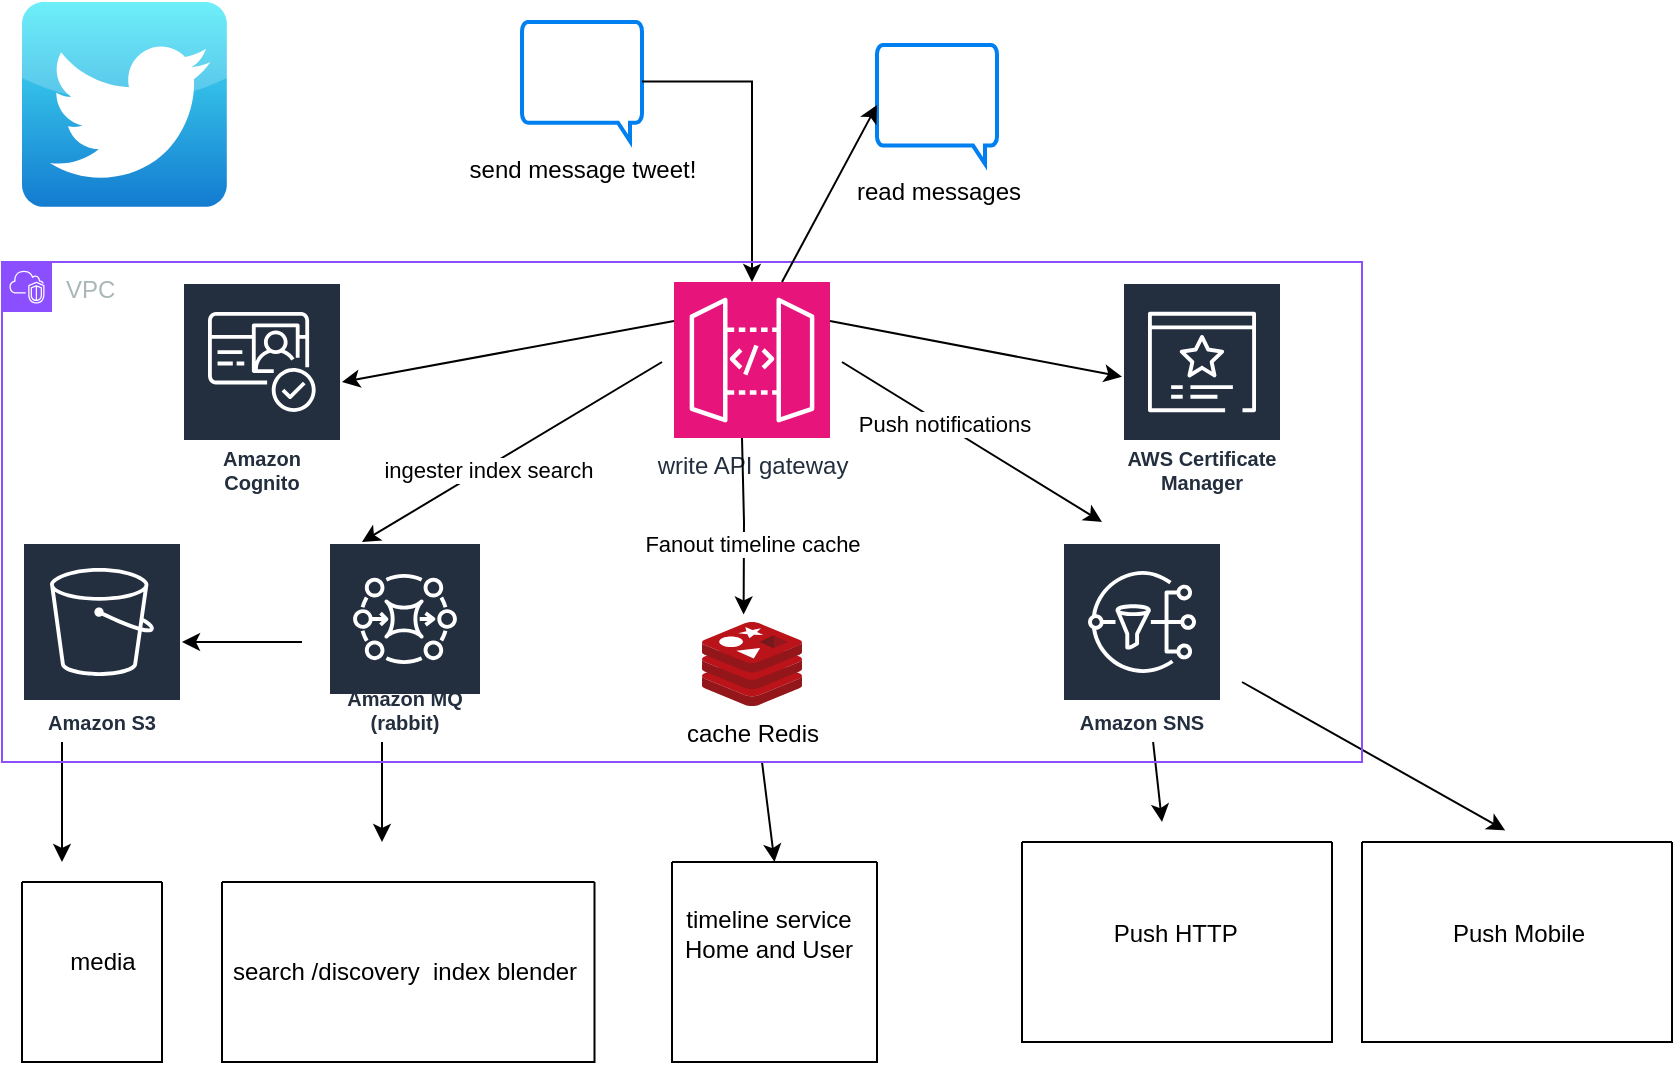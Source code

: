 <mxfile version="26.0.10" pages="2">
  <diagram name="Depricated_Service_breakdown" id="Kx_ZAv3h6-Mh3C6Pe846">
    <mxGraphModel dx="1276" dy="557" grid="1" gridSize="10" guides="1" tooltips="1" connect="1" arrows="1" fold="1" page="1" pageScale="1" pageWidth="850" pageHeight="1100" math="0" shadow="0">
      <root>
        <mxCell id="0" />
        <mxCell id="1" parent="0" />
        <mxCell id="dJiBCfVNSnD9k2AhSeLN-1" value="" style="dashed=0;outlineConnect=0;html=1;align=center;labelPosition=center;verticalLabelPosition=bottom;verticalAlign=top;shape=mxgraph.webicons.twitter;fillColor=#49EAF7;gradientColor=#137BD0" parent="1" vertex="1">
          <mxGeometry x="10" y="50" width="102.4" height="102.4" as="geometry" />
        </mxCell>
        <mxCell id="dJiBCfVNSnD9k2AhSeLN-2" value="send message tweet!" style="html=1;verticalLabelPosition=bottom;align=center;labelBackgroundColor=#ffffff;verticalAlign=top;strokeWidth=2;strokeColor=#0080F0;shadow=0;dashed=0;shape=mxgraph.ios7.icons.message;" parent="1" vertex="1">
          <mxGeometry x="260" y="60" width="60" height="59.5" as="geometry" />
        </mxCell>
        <mxCell id="dJiBCfVNSnD9k2AhSeLN-3" value="write API gateway" style="sketch=0;points=[[0,0,0],[0.25,0,0],[0.5,0,0],[0.75,0,0],[1,0,0],[0,1,0],[0.25,1,0],[0.5,1,0],[0.75,1,0],[1,1,0],[0,0.25,0],[0,0.5,0],[0,0.75,0],[1,0.25,0],[1,0.5,0],[1,0.75,0]];outlineConnect=0;fontColor=#232F3E;fillColor=#E7157B;strokeColor=#ffffff;dashed=0;verticalLabelPosition=bottom;verticalAlign=top;align=center;html=1;fontSize=12;fontStyle=0;aspect=fixed;shape=mxgraph.aws4.resourceIcon;resIcon=mxgraph.aws4.api_gateway;" parent="1" vertex="1">
          <mxGeometry x="336" y="190" width="78" height="78" as="geometry" />
        </mxCell>
        <mxCell id="dJiBCfVNSnD9k2AhSeLN-4" value="cache Redis" style="image;sketch=0;aspect=fixed;html=1;points=[];align=center;fontSize=12;image=img/lib/mscae/Cache_Redis_Product.svg;" parent="1" vertex="1">
          <mxGeometry x="350" y="360" width="50" height="42" as="geometry" />
        </mxCell>
        <mxCell id="dJiBCfVNSnD9k2AhSeLN-7" value="Amazon SNS" style="sketch=0;outlineConnect=0;fontColor=#232F3E;gradientColor=none;strokeColor=#ffffff;fillColor=#232F3E;dashed=0;verticalLabelPosition=middle;verticalAlign=bottom;align=center;html=1;whiteSpace=wrap;fontSize=10;fontStyle=1;spacing=3;shape=mxgraph.aws4.productIcon;prIcon=mxgraph.aws4.sns;" parent="1" vertex="1">
          <mxGeometry x="530" y="320" width="80" height="100" as="geometry" />
        </mxCell>
        <mxCell id="dJiBCfVNSnD9k2AhSeLN-9" value="" style="endArrow=classic;html=1;rounded=0;" parent="1" edge="1">
          <mxGeometry width="50" height="50" relative="1" as="geometry">
            <mxPoint x="420" y="230" as="sourcePoint" />
            <mxPoint x="550" y="310" as="targetPoint" />
          </mxGeometry>
        </mxCell>
        <mxCell id="dJiBCfVNSnD9k2AhSeLN-10" value="Push notifications" style="edgeLabel;html=1;align=center;verticalAlign=middle;resizable=0;points=[];" parent="dJiBCfVNSnD9k2AhSeLN-9" vertex="1" connectable="0">
          <mxGeometry x="-0.22" relative="1" as="geometry">
            <mxPoint as="offset" />
          </mxGeometry>
        </mxCell>
        <mxCell id="dJiBCfVNSnD9k2AhSeLN-11" value="" style="endArrow=classic;html=1;rounded=0;entryX=0.416;entryY=-0.09;entryDx=0;entryDy=0;entryPerimeter=0;" parent="1" target="dJiBCfVNSnD9k2AhSeLN-4" edge="1">
          <mxGeometry width="50" height="50" relative="1" as="geometry">
            <mxPoint x="370" y="268" as="sourcePoint" />
            <mxPoint x="500" y="348" as="targetPoint" />
            <Array as="points">
              <mxPoint x="371" y="310" />
            </Array>
          </mxGeometry>
        </mxCell>
        <mxCell id="dJiBCfVNSnD9k2AhSeLN-12" value="Fanout timeline cache" style="edgeLabel;html=1;align=center;verticalAlign=middle;resizable=0;points=[];" parent="dJiBCfVNSnD9k2AhSeLN-11" vertex="1" connectable="0">
          <mxGeometry x="-0.22" relative="1" as="geometry">
            <mxPoint x="4" y="18" as="offset" />
          </mxGeometry>
        </mxCell>
        <mxCell id="dJiBCfVNSnD9k2AhSeLN-13" value="" style="endArrow=classic;html=1;rounded=0;" parent="1" edge="1">
          <mxGeometry width="50" height="50" relative="1" as="geometry">
            <mxPoint x="330" y="230" as="sourcePoint" />
            <mxPoint x="180" y="320" as="targetPoint" />
          </mxGeometry>
        </mxCell>
        <mxCell id="dJiBCfVNSnD9k2AhSeLN-14" value="ingester index search" style="edgeLabel;html=1;align=center;verticalAlign=middle;resizable=0;points=[];" parent="dJiBCfVNSnD9k2AhSeLN-13" vertex="1" connectable="0">
          <mxGeometry x="0.169" relative="1" as="geometry">
            <mxPoint y="1" as="offset" />
          </mxGeometry>
        </mxCell>
        <mxCell id="dJiBCfVNSnD9k2AhSeLN-15" value="Amazon S3" style="sketch=0;outlineConnect=0;fontColor=#232F3E;gradientColor=none;strokeColor=#ffffff;fillColor=#232F3E;dashed=0;verticalLabelPosition=middle;verticalAlign=bottom;align=center;html=1;whiteSpace=wrap;fontSize=10;fontStyle=1;spacing=3;shape=mxgraph.aws4.productIcon;prIcon=mxgraph.aws4.s3;" parent="1" vertex="1">
          <mxGeometry x="10" y="320" width="80" height="100" as="geometry" />
        </mxCell>
        <mxCell id="dJiBCfVNSnD9k2AhSeLN-16" value="" style="endArrow=classic;html=1;rounded=0;" parent="1" target="dJiBCfVNSnD9k2AhSeLN-15" edge="1">
          <mxGeometry width="50" height="50" relative="1" as="geometry">
            <mxPoint x="150" y="370" as="sourcePoint" />
            <mxPoint x="60" y="330" as="targetPoint" />
          </mxGeometry>
        </mxCell>
        <mxCell id="dJiBCfVNSnD9k2AhSeLN-17" value="" style="swimlane;startSize=0;" parent="1" vertex="1">
          <mxGeometry x="335" y="480" width="102.5" height="100" as="geometry">
            <mxRectangle x="335" y="480" width="50" height="40" as="alternateBounds" />
          </mxGeometry>
        </mxCell>
        <mxCell id="dJiBCfVNSnD9k2AhSeLN-18" value="timeline service&lt;br&gt;Home and User" style="text;html=1;align=center;verticalAlign=middle;resizable=0;points=[];autosize=1;strokeColor=none;fillColor=none;" parent="dJiBCfVNSnD9k2AhSeLN-17" vertex="1">
          <mxGeometry x="-7.5" y="16" width="110" height="40" as="geometry" />
        </mxCell>
        <mxCell id="dJiBCfVNSnD9k2AhSeLN-19" value="" style="swimlane;startSize=0;" parent="1" vertex="1">
          <mxGeometry x="110" y="490" width="186.25" height="90" as="geometry">
            <mxRectangle x="335" y="480" width="50" height="40" as="alternateBounds" />
          </mxGeometry>
        </mxCell>
        <mxCell id="dJiBCfVNSnD9k2AhSeLN-20" value="search /discovery&amp;nbsp; index blender" style="text;html=1;align=center;verticalAlign=middle;resizable=0;points=[];autosize=1;strokeColor=none;fillColor=none;" parent="dJiBCfVNSnD9k2AhSeLN-19" vertex="1">
          <mxGeometry x="-9" y="30" width="200" height="30" as="geometry" />
        </mxCell>
        <mxCell id="dJiBCfVNSnD9k2AhSeLN-21" value="" style="endArrow=classic;html=1;rounded=0;" parent="1" edge="1">
          <mxGeometry width="50" height="50" relative="1" as="geometry">
            <mxPoint x="190" y="420" as="sourcePoint" />
            <mxPoint x="190" y="470" as="targetPoint" />
          </mxGeometry>
        </mxCell>
        <mxCell id="dJiBCfVNSnD9k2AhSeLN-22" value="" style="endArrow=classic;html=1;rounded=0;" parent="1" edge="1">
          <mxGeometry width="50" height="50" relative="1" as="geometry">
            <mxPoint x="30" y="420" as="sourcePoint" />
            <mxPoint x="30" y="480" as="targetPoint" />
          </mxGeometry>
        </mxCell>
        <mxCell id="dJiBCfVNSnD9k2AhSeLN-23" value="" style="endArrow=classic;html=1;rounded=0;entryX=0.5;entryY=0;entryDx=0;entryDy=0;" parent="1" target="dJiBCfVNSnD9k2AhSeLN-17" edge="1">
          <mxGeometry width="50" height="50" relative="1" as="geometry">
            <mxPoint x="380" y="430" as="sourcePoint" />
            <mxPoint x="410" y="480" as="targetPoint" />
          </mxGeometry>
        </mxCell>
        <mxCell id="dJiBCfVNSnD9k2AhSeLN-24" value="" style="swimlane;startSize=0;" parent="1" vertex="1">
          <mxGeometry x="510" y="470" width="155" height="100" as="geometry">
            <mxRectangle x="335" y="480" width="50" height="40" as="alternateBounds" />
          </mxGeometry>
        </mxCell>
        <mxCell id="dJiBCfVNSnD9k2AhSeLN-25" value="Push HTTP&amp;nbsp;" style="text;html=1;align=center;verticalAlign=middle;resizable=0;points=[];autosize=1;strokeColor=none;fillColor=none;" parent="dJiBCfVNSnD9k2AhSeLN-24" vertex="1">
          <mxGeometry x="32.5" y="31" width="90" height="30" as="geometry" />
        </mxCell>
        <mxCell id="dJiBCfVNSnD9k2AhSeLN-26" value="" style="endArrow=classic;html=1;rounded=0;" parent="1" source="dJiBCfVNSnD9k2AhSeLN-7" edge="1">
          <mxGeometry width="50" height="50" relative="1" as="geometry">
            <mxPoint x="550" y="420" as="sourcePoint" />
            <mxPoint x="580" y="460" as="targetPoint" />
          </mxGeometry>
        </mxCell>
        <mxCell id="dJiBCfVNSnD9k2AhSeLN-27" value="" style="swimlane;startSize=0;" parent="1" vertex="1">
          <mxGeometry x="680" y="470" width="155" height="100" as="geometry">
            <mxRectangle x="335" y="480" width="50" height="40" as="alternateBounds" />
          </mxGeometry>
        </mxCell>
        <mxCell id="dJiBCfVNSnD9k2AhSeLN-28" value="Push Mobile" style="text;html=1;align=center;verticalAlign=middle;resizable=0;points=[];autosize=1;strokeColor=none;fillColor=none;" parent="dJiBCfVNSnD9k2AhSeLN-27" vertex="1">
          <mxGeometry x="32.5" y="31" width="90" height="30" as="geometry" />
        </mxCell>
        <mxCell id="dJiBCfVNSnD9k2AhSeLN-29" value="" style="endArrow=classic;html=1;rounded=0;entryX=0.462;entryY=-0.058;entryDx=0;entryDy=0;entryPerimeter=0;" parent="1" target="dJiBCfVNSnD9k2AhSeLN-27" edge="1">
          <mxGeometry width="50" height="50" relative="1" as="geometry">
            <mxPoint x="620" y="390" as="sourcePoint" />
            <mxPoint x="590" y="470" as="targetPoint" />
          </mxGeometry>
        </mxCell>
        <mxCell id="dJiBCfVNSnD9k2AhSeLN-32" style="edgeStyle=orthogonalEdgeStyle;rounded=0;orthogonalLoop=1;jettySize=auto;html=1;entryX=0.5;entryY=0;entryDx=0;entryDy=0;entryPerimeter=0;" parent="1" source="dJiBCfVNSnD9k2AhSeLN-2" target="dJiBCfVNSnD9k2AhSeLN-3" edge="1">
          <mxGeometry relative="1" as="geometry" />
        </mxCell>
        <mxCell id="YD4YWGnvQxDmVvR3p-3y-1" value="VPC" style="points=[[0,0],[0.25,0],[0.5,0],[0.75,0],[1,0],[1,0.25],[1,0.5],[1,0.75],[1,1],[0.75,1],[0.5,1],[0.25,1],[0,1],[0,0.75],[0,0.5],[0,0.25]];outlineConnect=0;gradientColor=none;html=1;whiteSpace=wrap;fontSize=12;fontStyle=0;container=1;pointerEvents=0;collapsible=0;recursiveResize=0;shape=mxgraph.aws4.group;grIcon=mxgraph.aws4.group_vpc2;strokeColor=#8C4FFF;fillColor=none;verticalAlign=top;align=left;spacingLeft=30;fontColor=#AAB7B8;dashed=0;" parent="1" vertex="1">
          <mxGeometry y="180" width="680" height="250" as="geometry" />
        </mxCell>
        <mxCell id="YD4YWGnvQxDmVvR3p-3y-2" value="Amazon Cognito" style="sketch=0;outlineConnect=0;fontColor=#232F3E;gradientColor=none;strokeColor=#ffffff;fillColor=#232F3E;dashed=0;verticalLabelPosition=middle;verticalAlign=bottom;align=center;html=1;whiteSpace=wrap;fontSize=10;fontStyle=1;spacing=3;shape=mxgraph.aws4.productIcon;prIcon=mxgraph.aws4.cognito;" parent="YD4YWGnvQxDmVvR3p-3y-1" vertex="1">
          <mxGeometry x="90" y="10" width="80" height="110" as="geometry" />
        </mxCell>
        <mxCell id="YD4YWGnvQxDmVvR3p-3y-3" value="" style="endArrow=classic;html=1;rounded=0;exitX=0;exitY=0.25;exitDx=0;exitDy=0;exitPerimeter=0;" parent="YD4YWGnvQxDmVvR3p-3y-1" source="dJiBCfVNSnD9k2AhSeLN-3" edge="1">
          <mxGeometry width="50" height="50" relative="1" as="geometry">
            <mxPoint x="120" y="110" as="sourcePoint" />
            <mxPoint x="170" y="60" as="targetPoint" />
          </mxGeometry>
        </mxCell>
        <mxCell id="YD4YWGnvQxDmVvR3p-3y-4" value="AWS Certificate Manager" style="sketch=0;outlineConnect=0;fontColor=#232F3E;gradientColor=none;strokeColor=#ffffff;fillColor=#232F3E;dashed=0;verticalLabelPosition=middle;verticalAlign=bottom;align=center;html=1;whiteSpace=wrap;fontSize=10;fontStyle=1;spacing=3;shape=mxgraph.aws4.productIcon;prIcon=mxgraph.aws4.certificate_manager_3;" parent="YD4YWGnvQxDmVvR3p-3y-1" vertex="1">
          <mxGeometry x="560" y="10" width="80" height="110" as="geometry" />
        </mxCell>
        <mxCell id="54FVr-GQudcaPloSZVGX-1" value="Amazon MQ (rabbit)" style="sketch=0;outlineConnect=0;fontColor=#232F3E;gradientColor=none;strokeColor=#ffffff;fillColor=#232F3E;dashed=0;verticalLabelPosition=middle;verticalAlign=bottom;align=center;html=1;whiteSpace=wrap;fontSize=10;fontStyle=1;spacing=3;shape=mxgraph.aws4.productIcon;prIcon=mxgraph.aws4.mq;" parent="YD4YWGnvQxDmVvR3p-3y-1" vertex="1">
          <mxGeometry x="163" y="140" width="77" height="100" as="geometry" />
        </mxCell>
        <mxCell id="YD4YWGnvQxDmVvR3p-3y-5" value="" style="endArrow=classic;html=1;rounded=0;exitX=1;exitY=0.25;exitDx=0;exitDy=0;exitPerimeter=0;" parent="1" source="dJiBCfVNSnD9k2AhSeLN-3" target="YD4YWGnvQxDmVvR3p-3y-4" edge="1">
          <mxGeometry width="50" height="50" relative="1" as="geometry">
            <mxPoint x="346" y="220" as="sourcePoint" />
            <mxPoint x="180" y="250" as="targetPoint" />
          </mxGeometry>
        </mxCell>
        <mxCell id="YD4YWGnvQxDmVvR3p-3y-6" value="" style="swimlane;startSize=0;" parent="1" vertex="1">
          <mxGeometry x="10" y="490" width="70" height="90" as="geometry">
            <mxRectangle x="335" y="480" width="50" height="40" as="alternateBounds" />
          </mxGeometry>
        </mxCell>
        <mxCell id="YD4YWGnvQxDmVvR3p-3y-7" value="media" style="text;html=1;align=center;verticalAlign=middle;resizable=0;points=[];autosize=1;strokeColor=none;fillColor=none;" parent="YD4YWGnvQxDmVvR3p-3y-6" vertex="1">
          <mxGeometry x="10" y="25" width="60" height="30" as="geometry" />
        </mxCell>
        <mxCell id="YD4YWGnvQxDmVvR3p-3y-9" value="read messages" style="html=1;verticalLabelPosition=bottom;align=center;labelBackgroundColor=#ffffff;verticalAlign=top;strokeWidth=2;strokeColor=#0080F0;shadow=0;dashed=0;shape=mxgraph.ios7.icons.message;" parent="1" vertex="1">
          <mxGeometry x="437.5" y="71.45" width="60" height="59.5" as="geometry" />
        </mxCell>
        <mxCell id="YD4YWGnvQxDmVvR3p-3y-11" value="" style="endArrow=classic;html=1;rounded=0;entryX=0;entryY=0.504;entryDx=0;entryDy=0;entryPerimeter=0;" parent="1" target="YD4YWGnvQxDmVvR3p-3y-9" edge="1">
          <mxGeometry width="50" height="50" relative="1" as="geometry">
            <mxPoint x="390" y="190" as="sourcePoint" />
            <mxPoint x="430" y="140" as="targetPoint" />
          </mxGeometry>
        </mxCell>
      </root>
    </mxGraphModel>
  </diagram>
  <diagram id="CSNnqZ7efJA5Vow9DsNK" name="Best approach">
    <mxGraphModel dx="1290" dy="565" grid="1" gridSize="10" guides="1" tooltips="1" connect="1" arrows="1" fold="1" page="1" pageScale="1" pageWidth="850" pageHeight="1100" math="0" shadow="0">
      <root>
        <mxCell id="0" />
        <mxCell id="1" parent="0" />
        <mxCell id="c2EhBTdRbMbfveJLfsOm-1" value="VPC_Notification_Service" style="points=[[0,0],[0.25,0],[0.5,0],[0.75,0],[1,0],[1,0.25],[1,0.5],[1,0.75],[1,1],[0.75,1],[0.5,1],[0.25,1],[0,1],[0,0.75],[0,0.5],[0,0.25]];outlineConnect=0;gradientColor=none;html=1;whiteSpace=wrap;fontSize=12;fontStyle=0;container=1;pointerEvents=0;collapsible=0;recursiveResize=0;shape=mxgraph.aws4.group;grIcon=mxgraph.aws4.group_vpc2;strokeColor=#8C4FFF;fillColor=none;verticalAlign=top;align=left;spacingLeft=30;fontColor=#AAB7B8;dashed=0;" parent="1" vertex="1">
          <mxGeometry x="90" y="180" width="210" height="200" as="geometry" />
        </mxCell>
        <mxCell id="c2EhBTdRbMbfveJLfsOm-3" value="VPC_Imput_Service" style="points=[[0,0],[0.25,0],[0.5,0],[0.75,0],[1,0],[1,0.25],[1,0.5],[1,0.75],[1,1],[0.75,1],[0.5,1],[0.25,1],[0,1],[0,0.75],[0,0.5],[0,0.25]];outlineConnect=0;gradientColor=none;html=1;whiteSpace=wrap;fontSize=12;fontStyle=0;container=1;pointerEvents=0;collapsible=0;recursiveResize=0;shape=mxgraph.aws4.group;grIcon=mxgraph.aws4.group_vpc2;strokeColor=#8C4FFF;fillColor=none;verticalAlign=top;align=left;spacingLeft=30;fontColor=#AAB7B8;dashed=0;" parent="1" vertex="1">
          <mxGeometry x="90" y="430" width="210" height="330" as="geometry" />
        </mxCell>
        <mxCell id="c2EhBTdRbMbfveJLfsOm-5" value="Region" style="points=[[0,0],[0.25,0],[0.5,0],[0.75,0],[1,0],[1,0.25],[1,0.5],[1,0.75],[1,1],[0.75,1],[0.5,1],[0.25,1],[0,1],[0,0.75],[0,0.5],[0,0.25]];outlineConnect=0;gradientColor=none;html=1;whiteSpace=wrap;fontSize=12;fontStyle=0;container=1;pointerEvents=0;collapsible=0;recursiveResize=0;shape=mxgraph.aws4.group;grIcon=mxgraph.aws4.group_region;strokeColor=#00A4A6;fillColor=none;verticalAlign=top;align=left;spacingLeft=30;fontColor=#147EBA;dashed=1;" parent="1" vertex="1">
          <mxGeometry x="15" y="170" width="820" height="650" as="geometry" />
        </mxCell>
        <mxCell id="c2EhBTdRbMbfveJLfsOm-4" value="Transit GW" style="sketch=0;points=[[0,0,0],[0.25,0,0],[0.5,0,0],[0.75,0,0],[1,0,0],[0,1,0],[0.25,1,0],[0.5,1,0],[0.75,1,0],[1,1,0],[0,0.25,0],[0,0.5,0],[0,0.75,0],[1,0.25,0],[1,0.5,0],[1,0.75,0]];outlineConnect=0;fontColor=#232F3E;fillColor=#8C4FFF;strokeColor=#ffffff;dashed=0;verticalLabelPosition=bottom;verticalAlign=top;align=center;html=1;fontSize=12;fontStyle=0;aspect=fixed;shape=mxgraph.aws4.resourceIcon;resIcon=mxgraph.aws4.transit_gateway;" parent="c2EhBTdRbMbfveJLfsOm-5" vertex="1">
          <mxGeometry x="371" y="266" width="78" height="78" as="geometry" />
        </mxCell>
        <mxCell id="c2EhBTdRbMbfveJLfsOm-6" value="VPC_Search_Service" style="points=[[0,0],[0.25,0],[0.5,0],[0.75,0],[1,0],[1,0.25],[1,0.5],[1,0.75],[1,1],[0.75,1],[0.5,1],[0.25,1],[0,1],[0,0.75],[0,0.5],[0,0.25]];outlineConnect=0;gradientColor=none;html=1;whiteSpace=wrap;fontSize=12;fontStyle=0;container=1;pointerEvents=0;collapsible=0;recursiveResize=0;shape=mxgraph.aws4.group;grIcon=mxgraph.aws4.group_vpc2;strokeColor=#8C4FFF;fillColor=none;verticalAlign=top;align=left;spacingLeft=30;fontColor=#AAB7B8;dashed=0;" parent="c2EhBTdRbMbfveJLfsOm-5" vertex="1">
          <mxGeometry x="555" y="10" width="210" height="210" as="geometry" />
        </mxCell>
        <mxCell id="KqHpdlCwJEEU22hbGoVj-9" value="Amazon Kinesis Data Firehose" style="sketch=0;outlineConnect=0;fontColor=#232F3E;gradientColor=none;strokeColor=#ffffff;fillColor=#232F3E;dashed=0;verticalLabelPosition=middle;verticalAlign=bottom;align=center;html=1;whiteSpace=wrap;fontSize=10;fontStyle=1;spacing=3;shape=mxgraph.aws4.productIcon;prIcon=mxgraph.aws4.kinesis_data_firehose;" parent="c2EhBTdRbMbfveJLfsOm-6" vertex="1">
          <mxGeometry x="20" y="100" width="70" height="110" as="geometry" />
        </mxCell>
        <mxCell id="KqHpdlCwJEEU22hbGoVj-10" value="opensearch" style="sketch=0;outlineConnect=0;fontColor=#232F3E;gradientColor=none;fillColor=#8C4FFF;strokeColor=none;dashed=0;verticalLabelPosition=bottom;verticalAlign=top;align=center;html=1;fontSize=12;fontStyle=0;aspect=fixed;pointerEvents=1;shape=mxgraph.aws4.opensearch_service_data_node;" parent="c2EhBTdRbMbfveJLfsOm-6" vertex="1">
          <mxGeometry x="110" y="30" width="50" height="50" as="geometry" />
        </mxCell>
        <mxCell id="KqHpdlCwJEEU22hbGoVj-12" value="" style="endArrow=classic;html=1;rounded=0;" parent="c2EhBTdRbMbfveJLfsOm-6" source="KqHpdlCwJEEU22hbGoVj-9" edge="1">
          <mxGeometry width="50" height="50" relative="1" as="geometry">
            <mxPoint x="130" y="170" as="sourcePoint" />
            <mxPoint x="133" y="80" as="targetPoint" />
            <Array as="points">
              <mxPoint x="130" y="130" />
            </Array>
          </mxGeometry>
        </mxCell>
        <mxCell id="c2EhBTdRbMbfveJLfsOm-8" value="VPC_Timeline_Service" style="points=[[0,0],[0.25,0],[0.5,0],[0.75,0],[1,0],[1,0.25],[1,0.5],[1,0.75],[1,1],[0.75,1],[0.5,1],[0.25,1],[0,1],[0,0.75],[0,0.5],[0,0.25]];outlineConnect=0;gradientColor=none;html=1;whiteSpace=wrap;fontSize=12;fontStyle=0;container=1;pointerEvents=0;collapsible=0;recursiveResize=0;shape=mxgraph.aws4.group;grIcon=mxgraph.aws4.group_vpc2;strokeColor=#8C4FFF;fillColor=none;verticalAlign=top;align=left;spacingLeft=30;fontColor=#AAB7B8;dashed=0;" parent="c2EhBTdRbMbfveJLfsOm-5" vertex="1">
          <mxGeometry x="485" y="250" width="305" height="390" as="geometry" />
        </mxCell>
        <mxCell id="KqHpdlCwJEEU22hbGoVj-4" value="Amazon Kinesis Data Streams" style="sketch=0;outlineConnect=0;fontColor=#232F3E;gradientColor=none;strokeColor=#ffffff;fillColor=#232F3E;dashed=0;verticalLabelPosition=middle;verticalAlign=bottom;align=center;html=1;whiteSpace=wrap;fontSize=10;fontStyle=1;spacing=3;shape=mxgraph.aws4.productIcon;prIcon=mxgraph.aws4.kinesis_data_streams;" parent="c2EhBTdRbMbfveJLfsOm-8" vertex="1">
          <mxGeometry x="10" y="50" width="80" height="120" as="geometry" />
        </mxCell>
        <mxCell id="KqHpdlCwJEEU22hbGoVj-7" value="Amazon Kinesis Data analytics" style="sketch=0;outlineConnect=0;fontColor=#232F3E;gradientColor=none;strokeColor=#ffffff;fillColor=#232F3E;dashed=0;verticalLabelPosition=middle;verticalAlign=bottom;align=center;html=1;whiteSpace=wrap;fontSize=10;fontStyle=1;spacing=3;shape=mxgraph.aws4.productIcon;prIcon=mxgraph.aws4.kinesis_data_streams;" parent="c2EhBTdRbMbfveJLfsOm-8" vertex="1">
          <mxGeometry x="220" y="50" width="60" height="100" as="geometry" />
        </mxCell>
        <mxCell id="KqHpdlCwJEEU22hbGoVj-11" value="" style="endArrow=classic;html=1;rounded=0;exitX=0;exitY=0.5;exitDx=0;exitDy=0;exitPerimeter=0;" parent="c2EhBTdRbMbfveJLfsOm-8" target="KqHpdlCwJEEU22hbGoVj-9" edge="1">
          <mxGeometry width="50" height="50" relative="1" as="geometry">
            <mxPoint x="50" y="46" as="sourcePoint" />
            <mxPoint x="50" y="194" as="targetPoint" />
          </mxGeometry>
        </mxCell>
        <mxCell id="KqHpdlCwJEEU22hbGoVj-14" value="compute Lambda" style="sketch=0;outlineConnect=0;fontColor=#232F3E;gradientColor=none;strokeColor=#ffffff;fillColor=#232F3E;dashed=0;verticalLabelPosition=middle;verticalAlign=bottom;align=center;html=1;whiteSpace=wrap;fontSize=10;fontStyle=1;spacing=3;shape=mxgraph.aws4.productIcon;prIcon=mxgraph.aws4.lambda;" parent="c2EhBTdRbMbfveJLfsOm-8" vertex="1">
          <mxGeometry x="20" y="170" width="35" height="70" as="geometry" />
        </mxCell>
        <mxCell id="KqHpdlCwJEEU22hbGoVj-15" value="Amazon S3" style="sketch=0;outlineConnect=0;fontColor=#232F3E;gradientColor=none;strokeColor=#ffffff;fillColor=#232F3E;dashed=0;verticalLabelPosition=middle;verticalAlign=bottom;align=center;html=1;whiteSpace=wrap;fontSize=10;fontStyle=1;spacing=3;shape=mxgraph.aws4.productIcon;prIcon=mxgraph.aws4.s3;" parent="c2EhBTdRbMbfveJLfsOm-8" vertex="1">
          <mxGeometry x="200" y="180" width="40" height="70" as="geometry" />
        </mxCell>
        <mxCell id="KqHpdlCwJEEU22hbGoVj-16" value="Amazon Athena" style="sketch=0;outlineConnect=0;fontColor=#232F3E;gradientColor=none;strokeColor=#ffffff;fillColor=#232F3E;dashed=0;verticalLabelPosition=middle;verticalAlign=bottom;align=center;html=1;whiteSpace=wrap;fontSize=10;fontStyle=1;spacing=3;shape=mxgraph.aws4.productIcon;prIcon=mxgraph.aws4.athena;" parent="c2EhBTdRbMbfveJLfsOm-8" vertex="1">
          <mxGeometry x="122.5" y="250" width="57.5" height="90" as="geometry" />
        </mxCell>
        <mxCell id="KqHpdlCwJEEU22hbGoVj-17" value="Amazon QuickSight" style="sketch=0;outlineConnect=0;fontColor=#232F3E;gradientColor=none;strokeColor=#ffffff;fillColor=#232F3E;dashed=0;verticalLabelPosition=middle;verticalAlign=bottom;align=center;html=1;whiteSpace=wrap;fontSize=10;fontStyle=1;spacing=3;shape=mxgraph.aws4.productIcon;prIcon=mxgraph.aws4.quicksight;" parent="c2EhBTdRbMbfveJLfsOm-8" vertex="1">
          <mxGeometry x="227.5" y="260" width="65" height="100" as="geometry" />
        </mxCell>
        <mxCell id="KqHpdlCwJEEU22hbGoVj-18" value="Amazon ElastiCache for Redis" style="sketch=0;outlineConnect=0;fontColor=#232F3E;gradientColor=none;strokeColor=#ffffff;fillColor=#232F3E;dashed=0;verticalLabelPosition=middle;verticalAlign=bottom;align=center;html=1;whiteSpace=wrap;fontSize=10;fontStyle=1;spacing=3;shape=mxgraph.aws4.productIcon;prIcon=mxgraph.aws4.elasticache_for_redis;" parent="c2EhBTdRbMbfveJLfsOm-8" vertex="1">
          <mxGeometry x="10" y="260" width="80" height="120" as="geometry" />
        </mxCell>
        <mxCell id="KqHpdlCwJEEU22hbGoVj-21" value="" style="endArrow=classic;html=1;rounded=0;" parent="c2EhBTdRbMbfveJLfsOm-8" source="KqHpdlCwJEEU22hbGoVj-14" target="KqHpdlCwJEEU22hbGoVj-18" edge="1">
          <mxGeometry width="50" height="50" relative="1" as="geometry">
            <mxPoint x="70" y="66" as="sourcePoint" />
            <mxPoint x="120" y="-27" as="targetPoint" />
          </mxGeometry>
        </mxCell>
        <mxCell id="KqHpdlCwJEEU22hbGoVj-32" value="" style="endArrow=classic;html=1;rounded=0;" parent="c2EhBTdRbMbfveJLfsOm-8" source="KqHpdlCwJEEU22hbGoVj-4" target="KqHpdlCwJEEU22hbGoVj-7" edge="1">
          <mxGeometry width="50" height="50" relative="1" as="geometry">
            <mxPoint x="90" y="70" as="sourcePoint" />
            <mxPoint x="102" y="120" as="targetPoint" />
          </mxGeometry>
        </mxCell>
        <mxCell id="KqHpdlCwJEEU22hbGoVj-33" value="" style="endArrow=classic;html=1;rounded=0;" parent="c2EhBTdRbMbfveJLfsOm-8" target="KqHpdlCwJEEU22hbGoVj-36" edge="1">
          <mxGeometry width="50" height="50" relative="1" as="geometry">
            <mxPoint x="228" y="105" as="sourcePoint" />
            <mxPoint x="240" y="155" as="targetPoint" />
          </mxGeometry>
        </mxCell>
        <mxCell id="KqHpdlCwJEEU22hbGoVj-38" value="`" style="edgeLabel;html=1;align=center;verticalAlign=middle;resizable=0;points=[];" parent="KqHpdlCwJEEU22hbGoVj-33" vertex="1" connectable="0">
          <mxGeometry x="0.652" y="1" relative="1" as="geometry">
            <mxPoint as="offset" />
          </mxGeometry>
        </mxCell>
        <mxCell id="KqHpdlCwJEEU22hbGoVj-34" value="" style="endArrow=classic;html=1;rounded=0;" parent="c2EhBTdRbMbfveJLfsOm-8" source="KqHpdlCwJEEU22hbGoVj-15" edge="1">
          <mxGeometry width="50" height="50" relative="1" as="geometry">
            <mxPoint x="150" y="200" as="sourcePoint" />
            <mxPoint x="162" y="250" as="targetPoint" />
          </mxGeometry>
        </mxCell>
        <mxCell id="KqHpdlCwJEEU22hbGoVj-35" value="" style="endArrow=classic;html=1;rounded=0;" parent="c2EhBTdRbMbfveJLfsOm-8" target="KqHpdlCwJEEU22hbGoVj-17" edge="1">
          <mxGeometry width="50" height="50" relative="1" as="geometry">
            <mxPoint x="180" y="270" as="sourcePoint" />
            <mxPoint x="192" y="320" as="targetPoint" />
          </mxGeometry>
        </mxCell>
        <mxCell id="KqHpdlCwJEEU22hbGoVj-36" value="Analytics Lambda" style="sketch=0;outlineConnect=0;fontColor=#232F3E;gradientColor=none;strokeColor=#ffffff;fillColor=#232F3E;dashed=0;verticalLabelPosition=middle;verticalAlign=bottom;align=center;html=1;whiteSpace=wrap;fontSize=10;fontStyle=1;spacing=3;shape=mxgraph.aws4.productIcon;prIcon=mxgraph.aws4.lambda;" parent="c2EhBTdRbMbfveJLfsOm-8" vertex="1">
          <mxGeometry x="145" y="140" width="35" height="70" as="geometry" />
        </mxCell>
        <mxCell id="KqHpdlCwJEEU22hbGoVj-40" value="" style="endArrow=classic;html=1;rounded=0;" parent="c2EhBTdRbMbfveJLfsOm-8" target="KqHpdlCwJEEU22hbGoVj-15" edge="1">
          <mxGeometry width="50" height="50" relative="1" as="geometry">
            <mxPoint x="180" y="170" as="sourcePoint" />
            <mxPoint x="192" y="220" as="targetPoint" />
          </mxGeometry>
        </mxCell>
        <mxCell id="c2EhBTdRbMbfveJLfsOm-11" value="VPC_Cert_IAM" style="points=[[0,0],[0.25,0],[0.5,0],[0.75,0],[1,0],[1,0.25],[1,0.5],[1,0.75],[1,1],[0.75,1],[0.5,1],[0.25,1],[0,1],[0,0.75],[0,0.5],[0,0.25]];outlineConnect=0;gradientColor=none;html=1;whiteSpace=wrap;fontSize=12;fontStyle=0;container=1;pointerEvents=0;collapsible=0;recursiveResize=0;shape=mxgraph.aws4.group;grIcon=mxgraph.aws4.group_vpc2;strokeColor=#8C4FFF;fillColor=none;verticalAlign=top;align=left;spacingLeft=30;fontColor=#AAB7B8;dashed=0;" parent="c2EhBTdRbMbfveJLfsOm-5" vertex="1">
          <mxGeometry x="310" y="10" width="210" height="220" as="geometry" />
        </mxCell>
        <mxCell id="c2EhBTdRbMbfveJLfsOm-10" value="" style="sketch=0;points=[[0,0,0],[0.25,0,0],[0.5,0,0],[0.75,0,0],[1,0,0],[0,1,0],[0.25,1,0],[0.5,1,0],[0.75,1,0],[1,1,0],[0,0.25,0],[0,0.5,0],[0,0.75,0],[1,0.25,0],[1,0.5,0],[1,0.75,0]];outlineConnect=0;fontColor=#232F3E;fillColor=#8C4FFF;strokeColor=#ffffff;dashed=0;verticalLabelPosition=bottom;verticalAlign=top;align=center;html=1;fontSize=12;fontStyle=0;aspect=fixed;shape=mxgraph.aws4.resourceIcon;resIcon=mxgraph.aws4.api_gateway;" parent="c2EhBTdRbMbfveJLfsOm-11" vertex="1">
          <mxGeometry x="61" y="30" width="78" height="78" as="geometry" />
        </mxCell>
        <mxCell id="c2EhBTdRbMbfveJLfsOm-12" value="Amazon Cognito" style="sketch=0;outlineConnect=0;fontColor=#232F3E;gradientColor=none;strokeColor=#ffffff;fillColor=#232F3E;dashed=0;verticalLabelPosition=middle;verticalAlign=bottom;align=center;html=1;whiteSpace=wrap;fontSize=10;fontStyle=1;spacing=3;shape=mxgraph.aws4.productIcon;prIcon=mxgraph.aws4.cognito;" parent="c2EhBTdRbMbfveJLfsOm-11" vertex="1">
          <mxGeometry y="120" width="65" height="90" as="geometry" />
        </mxCell>
        <mxCell id="c2EhBTdRbMbfveJLfsOm-13" value="AWS Certificate Manager" style="sketch=0;outlineConnect=0;fontColor=#232F3E;gradientColor=none;strokeColor=#ffffff;fillColor=#232F3E;dashed=0;verticalLabelPosition=middle;verticalAlign=bottom;align=center;html=1;whiteSpace=wrap;fontSize=10;fontStyle=1;spacing=3;shape=mxgraph.aws4.productIcon;prIcon=mxgraph.aws4.certificate_manager_3;" parent="c2EhBTdRbMbfveJLfsOm-11" vertex="1">
          <mxGeometry x="130" y="120" width="65" height="100" as="geometry" />
        </mxCell>
        <mxCell id="c2EhBTdRbMbfveJLfsOm-18" value="" style="endArrow=classic;html=1;rounded=0;" parent="c2EhBTdRbMbfveJLfsOm-11" target="c2EhBTdRbMbfveJLfsOm-13" edge="1">
          <mxGeometry width="50" height="50" relative="1" as="geometry">
            <mxPoint x="139" y="70" as="sourcePoint" />
            <mxPoint x="189" y="20" as="targetPoint" />
          </mxGeometry>
        </mxCell>
        <mxCell id="c2EhBTdRbMbfveJLfsOm-19" value="" style="endArrow=classic;html=1;rounded=0;exitX=0;exitY=0.5;exitDx=0;exitDy=0;exitPerimeter=0;" parent="c2EhBTdRbMbfveJLfsOm-11" source="c2EhBTdRbMbfveJLfsOm-10" edge="1">
          <mxGeometry width="50" height="50" relative="1" as="geometry">
            <mxPoint x="35" y="70" as="sourcePoint" />
            <mxPoint x="47" y="120" as="targetPoint" />
          </mxGeometry>
        </mxCell>
        <mxCell id="bp3FKx6G01ySQ3SUzRZe-6" value="" style="endArrow=classic;html=1;rounded=0;exitX=0;exitY=0.5;exitDx=0;exitDy=0;exitPerimeter=0;entryX=0.5;entryY=0;entryDx=0;entryDy=0;entryPerimeter=0;" parent="c2EhBTdRbMbfveJLfsOm-11" target="c2EhBTdRbMbfveJLfsOm-4" edge="1">
          <mxGeometry width="50" height="50" relative="1" as="geometry">
            <mxPoint x="100" y="108" as="sourcePoint" />
            <mxPoint x="86" y="159" as="targetPoint" />
          </mxGeometry>
        </mxCell>
        <mxCell id="KqHpdlCwJEEU22hbGoVj-24" value="post" style="edgeLabel;html=1;align=center;verticalAlign=middle;resizable=0;points=[];" parent="bp3FKx6G01ySQ3SUzRZe-6" vertex="1" connectable="0">
          <mxGeometry x="0.335" y="-3" relative="1" as="geometry">
            <mxPoint as="offset" />
          </mxGeometry>
        </mxCell>
        <mxCell id="KqHpdlCwJEEU22hbGoVj-13" value="" style="endArrow=classic;html=1;rounded=0;" parent="c2EhBTdRbMbfveJLfsOm-11" source="KqHpdlCwJEEU22hbGoVj-10" edge="1">
          <mxGeometry width="50" height="50" relative="1" as="geometry">
            <mxPoint x="139" y="161.5" as="sourcePoint" />
            <mxPoint x="142" y="58.5" as="targetPoint" />
          </mxGeometry>
        </mxCell>
        <mxCell id="KqHpdlCwJEEU22hbGoVj-26" value="" style="endArrow=classic;html=1;rounded=0;exitX=0;exitY=0.5;exitDx=0;exitDy=0;exitPerimeter=0;entryX=0.5;entryY=0;entryDx=0;entryDy=0;entryPerimeter=0;" parent="c2EhBTdRbMbfveJLfsOm-11" edge="1">
          <mxGeometry width="50" height="50" relative="1" as="geometry">
            <mxPoint x="125" y="108" as="sourcePoint" />
            <mxPoint x="125" y="256" as="targetPoint" />
          </mxGeometry>
        </mxCell>
        <mxCell id="KqHpdlCwJEEU22hbGoVj-27" value="search" style="edgeLabel;html=1;align=center;verticalAlign=middle;resizable=0;points=[];" parent="KqHpdlCwJEEU22hbGoVj-26" vertex="1" connectable="0">
          <mxGeometry x="0.335" y="-3" relative="1" as="geometry">
            <mxPoint y="-17" as="offset" />
          </mxGeometry>
        </mxCell>
        <mxCell id="KqHpdlCwJEEU22hbGoVj-28" value="" style="endArrow=classic;html=1;rounded=0;exitX=0;exitY=0.5;exitDx=0;exitDy=0;exitPerimeter=0;entryX=0.5;entryY=0;entryDx=0;entryDy=0;entryPerimeter=0;" parent="c2EhBTdRbMbfveJLfsOm-11" edge="1">
          <mxGeometry width="50" height="50" relative="1" as="geometry">
            <mxPoint x="85" y="108" as="sourcePoint" />
            <mxPoint x="85" y="256" as="targetPoint" />
          </mxGeometry>
        </mxCell>
        <mxCell id="KqHpdlCwJEEU22hbGoVj-29" value="get timeline" style="edgeLabel;html=1;align=center;verticalAlign=middle;resizable=0;points=[];" parent="KqHpdlCwJEEU22hbGoVj-28" vertex="1" connectable="0">
          <mxGeometry x="0.335" y="-3" relative="1" as="geometry">
            <mxPoint y="-37" as="offset" />
          </mxGeometry>
        </mxCell>
        <mxCell id="pjJIItCooCSK52O8Aimq-1" value="SES" style="outlineConnect=0;dashed=0;verticalLabelPosition=bottom;verticalAlign=top;align=center;html=1;shape=mxgraph.aws3.ses;fillColor=#D9A741;gradientColor=none;" parent="c2EhBTdRbMbfveJLfsOm-5" vertex="1">
          <mxGeometry x="95" y="40" width="44.5" height="43" as="geometry" />
        </mxCell>
        <mxCell id="pjJIItCooCSK52O8Aimq-2" value="" style="endArrow=classic;html=1;rounded=0;" parent="c2EhBTdRbMbfveJLfsOm-5" source="bp3FKx6G01ySQ3SUzRZe-1" edge="1">
          <mxGeometry width="50" height="50" relative="1" as="geometry">
            <mxPoint x="153.5" y="20" as="sourcePoint" />
            <mxPoint x="139.5" y="71" as="targetPoint" />
            <Array as="points">
              <mxPoint x="185" y="100" />
            </Array>
          </mxGeometry>
        </mxCell>
        <mxCell id="bp3FKx6G01ySQ3SUzRZe-4" value="email" style="edgeLabel;html=1;align=center;verticalAlign=middle;resizable=0;points=[];" parent="pjJIItCooCSK52O8Aimq-2" vertex="1" connectable="0">
          <mxGeometry x="0.221" y="-3" relative="1" as="geometry">
            <mxPoint as="offset" />
          </mxGeometry>
        </mxCell>
        <mxCell id="bp3FKx6G01ySQ3SUzRZe-1" value="Amazon SNS" style="sketch=0;outlineConnect=0;fontColor=#232F3E;gradientColor=none;strokeColor=#ffffff;fillColor=#232F3E;dashed=0;verticalLabelPosition=middle;verticalAlign=bottom;align=center;html=1;whiteSpace=wrap;fontSize=10;fontStyle=1;spacing=3;shape=mxgraph.aws4.productIcon;prIcon=mxgraph.aws4.sns;" parent="c2EhBTdRbMbfveJLfsOm-5" vertex="1">
          <mxGeometry x="185" y="90" width="55" height="80" as="geometry" />
        </mxCell>
        <mxCell id="bp3FKx6G01ySQ3SUzRZe-2" value="" style="endArrow=classic;html=1;rounded=0;" parent="c2EhBTdRbMbfveJLfsOm-5" edge="1">
          <mxGeometry width="50" height="50" relative="1" as="geometry">
            <mxPoint x="375" y="80" as="sourcePoint" />
            <mxPoint x="240" y="121" as="targetPoint" />
          </mxGeometry>
        </mxCell>
        <mxCell id="KqHpdlCwJEEU22hbGoVj-43" value="Lambda / fargate" style="edgeLabel;html=1;align=center;verticalAlign=middle;resizable=0;points=[];" parent="bp3FKx6G01ySQ3SUzRZe-2" vertex="1" connectable="0">
          <mxGeometry x="0.181" y="3" relative="1" as="geometry">
            <mxPoint as="offset" />
          </mxGeometry>
        </mxCell>
        <mxCell id="bp3FKx6G01ySQ3SUzRZe-5" value="Amazon S3" style="sketch=0;outlineConnect=0;fontColor=#232F3E;gradientColor=none;strokeColor=#ffffff;fillColor=#232F3E;dashed=0;verticalLabelPosition=middle;verticalAlign=bottom;align=center;html=1;whiteSpace=wrap;fontSize=10;fontStyle=1;spacing=3;shape=mxgraph.aws4.productIcon;prIcon=mxgraph.aws4.s3;" parent="c2EhBTdRbMbfveJLfsOm-5" vertex="1">
          <mxGeometry x="215" y="470" width="65" height="80" as="geometry" />
        </mxCell>
        <mxCell id="bp3FKx6G01ySQ3SUzRZe-7" value="" style="endArrow=classic;html=1;rounded=0;exitX=0;exitY=0.25;exitDx=0;exitDy=0;exitPerimeter=0;" parent="c2EhBTdRbMbfveJLfsOm-5" source="c2EhBTdRbMbfveJLfsOm-4" target="bp3FKx6G01ySQ3SUzRZe-5" edge="1">
          <mxGeometry width="50" height="50" relative="1" as="geometry">
            <mxPoint x="163.75" y="260" as="sourcePoint" />
            <mxPoint x="149.75" y="311" as="targetPoint" />
          </mxGeometry>
        </mxCell>
        <mxCell id="bp3FKx6G01ySQ3SUzRZe-8" value="images/ files" style="edgeLabel;html=1;align=center;verticalAlign=middle;resizable=0;points=[];" parent="bp3FKx6G01ySQ3SUzRZe-7" vertex="1" connectable="0">
          <mxGeometry x="0.341" y="1" relative="1" as="geometry">
            <mxPoint as="offset" />
          </mxGeometry>
        </mxCell>
        <mxCell id="bp3FKx6G01ySQ3SUzRZe-9" value="Dynamo DB" style="outlineConnect=0;dashed=0;verticalLabelPosition=bottom;verticalAlign=top;align=center;html=1;shape=mxgraph.aws3.dynamo_db;fillColor=#2E73B8;gradientColor=none;" parent="c2EhBTdRbMbfveJLfsOm-5" vertex="1">
          <mxGeometry x="143" y="280" width="72" height="81" as="geometry" />
        </mxCell>
        <mxCell id="bp3FKx6G01ySQ3SUzRZe-10" value="" style="endArrow=classic;html=1;rounded=0;exitX=0;exitY=0.25;exitDx=0;exitDy=0;exitPerimeter=0;entryX=1;entryY=0.5;entryDx=0;entryDy=0;entryPerimeter=0;" parent="c2EhBTdRbMbfveJLfsOm-5" source="c2EhBTdRbMbfveJLfsOm-4" target="bp3FKx6G01ySQ3SUzRZe-9" edge="1">
          <mxGeometry width="50" height="50" relative="1" as="geometry">
            <mxPoint x="229" y="293" as="sourcePoint" />
            <mxPoint x="215" y="344" as="targetPoint" />
          </mxGeometry>
        </mxCell>
        <mxCell id="KqHpdlCwJEEU22hbGoVj-42" value="Lambda ./ fargate micro" style="edgeLabel;html=1;align=center;verticalAlign=middle;resizable=0;points=[];" parent="bp3FKx6G01ySQ3SUzRZe-10" vertex="1" connectable="0">
          <mxGeometry x="-0.074" y="3" relative="1" as="geometry">
            <mxPoint as="offset" />
          </mxGeometry>
        </mxCell>
        <mxCell id="bp3FKx6G01ySQ3SUzRZe-11" value="User&amp;nbsp;" style="swimlane;fontStyle=0;childLayout=stackLayout;horizontal=1;startSize=30;horizontalStack=0;resizeParent=1;resizeParentMax=0;resizeLast=0;collapsible=1;marginBottom=0;whiteSpace=wrap;html=1;" parent="c2EhBTdRbMbfveJLfsOm-5" vertex="1">
          <mxGeometry x="85" y="390" width="85" height="60" as="geometry" />
        </mxCell>
        <mxCell id="bp3FKx6G01ySQ3SUzRZe-12" value="info" style="text;strokeColor=none;fillColor=none;align=left;verticalAlign=middle;spacingLeft=4;spacingRight=4;overflow=hidden;points=[[0,0.5],[1,0.5]];portConstraint=eastwest;rotatable=0;whiteSpace=wrap;html=1;" parent="bp3FKx6G01ySQ3SUzRZe-11" vertex="1">
          <mxGeometry y="30" width="85" height="30" as="geometry" />
        </mxCell>
        <mxCell id="bp3FKx6G01ySQ3SUzRZe-15" value="Tweet" style="swimlane;fontStyle=0;childLayout=stackLayout;horizontal=1;startSize=30;horizontalStack=0;resizeParent=1;resizeParentMax=0;resizeLast=0;collapsible=1;marginBottom=0;whiteSpace=wrap;html=1;" parent="c2EhBTdRbMbfveJLfsOm-5" vertex="1">
          <mxGeometry x="175" y="390" width="85" height="60" as="geometry" />
        </mxCell>
        <mxCell id="bp3FKx6G01ySQ3SUzRZe-16" value="text" style="text;strokeColor=none;fillColor=none;align=left;verticalAlign=middle;spacingLeft=4;spacingRight=4;overflow=hidden;points=[[0,0.5],[1,0.5]];portConstraint=eastwest;rotatable=0;whiteSpace=wrap;html=1;" parent="bp3FKx6G01ySQ3SUzRZe-15" vertex="1">
          <mxGeometry y="30" width="85" height="30" as="geometry" />
        </mxCell>
        <mxCell id="KqHpdlCwJEEU22hbGoVj-2" value="Followers" style="swimlane;fontStyle=0;childLayout=stackLayout;horizontal=1;startSize=30;horizontalStack=0;resizeParent=1;resizeParentMax=0;resizeLast=0;collapsible=1;marginBottom=0;whiteSpace=wrap;html=1;" parent="c2EhBTdRbMbfveJLfsOm-5" vertex="1">
          <mxGeometry x="85" y="460" width="85" height="60" as="geometry" />
        </mxCell>
        <mxCell id="KqHpdlCwJEEU22hbGoVj-3" value="Graph QL api" style="text;strokeColor=none;fillColor=none;align=left;verticalAlign=middle;spacingLeft=4;spacingRight=4;overflow=hidden;points=[[0,0.5],[1,0.5]];portConstraint=eastwest;rotatable=0;whiteSpace=wrap;html=1;" parent="KqHpdlCwJEEU22hbGoVj-2" vertex="1">
          <mxGeometry y="30" width="85" height="30" as="geometry" />
        </mxCell>
        <mxCell id="KqHpdlCwJEEU22hbGoVj-5" value="" style="endArrow=classic;html=1;rounded=0;exitX=1;exitY=0.78;exitDx=0;exitDy=0;exitPerimeter=0;" parent="c2EhBTdRbMbfveJLfsOm-5" source="bp3FKx6G01ySQ3SUzRZe-9" target="KqHpdlCwJEEU22hbGoVj-4" edge="1">
          <mxGeometry width="50" height="50" relative="1" as="geometry">
            <mxPoint x="381" y="296" as="sourcePoint" />
            <mxPoint x="225" y="331" as="targetPoint" />
            <Array as="points">
              <mxPoint x="405" y="320" />
            </Array>
          </mxGeometry>
        </mxCell>
        <mxCell id="KqHpdlCwJEEU22hbGoVj-6" value="dynamo streams" style="edgeLabel;html=1;align=center;verticalAlign=middle;resizable=0;points=[];" parent="KqHpdlCwJEEU22hbGoVj-5" vertex="1" connectable="0">
          <mxGeometry x="-0.758" y="1" relative="1" as="geometry">
            <mxPoint x="27" as="offset" />
          </mxGeometry>
        </mxCell>
        <mxCell id="KqHpdlCwJEEU22hbGoVj-19" value="" style="endArrow=classic;html=1;rounded=0;exitX=1;exitY=0.78;exitDx=0;exitDy=0;exitPerimeter=0;" parent="c2EhBTdRbMbfveJLfsOm-5" source="bp3FKx6G01ySQ3SUzRZe-9" target="KqHpdlCwJEEU22hbGoVj-14" edge="1">
          <mxGeometry width="50" height="50" relative="1" as="geometry">
            <mxPoint x="399" y="503" as="sourcePoint" />
            <mxPoint x="449" y="410" as="targetPoint" />
          </mxGeometry>
        </mxCell>
        <mxCell id="KqHpdlCwJEEU22hbGoVj-20" value="dynamo streams" style="edgeLabel;html=1;align=center;verticalAlign=middle;resizable=0;points=[];" parent="KqHpdlCwJEEU22hbGoVj-19" vertex="1" connectable="0">
          <mxGeometry x="0.153" y="-1" relative="1" as="geometry">
            <mxPoint as="offset" />
          </mxGeometry>
        </mxCell>
        <mxCell id="KqHpdlCwJEEU22hbGoVj-22" value="" style="endArrow=classic;html=1;rounded=0;entryX=0.5;entryY=1;entryDx=0;entryDy=0;entryPerimeter=0;" parent="c2EhBTdRbMbfveJLfsOm-5" source="KqHpdlCwJEEU22hbGoVj-18" target="c2EhBTdRbMbfveJLfsOm-4" edge="1">
          <mxGeometry width="50" height="50" relative="1" as="geometry">
            <mxPoint x="565" y="326" as="sourcePoint" />
            <mxPoint x="615" y="233" as="targetPoint" />
            <Array as="points">
              <mxPoint x="425" y="460" />
            </Array>
          </mxGeometry>
        </mxCell>
        <mxCell id="KqHpdlCwJEEU22hbGoVj-37" value="cache timeline" style="edgeLabel;html=1;align=center;verticalAlign=middle;resizable=0;points=[];" parent="KqHpdlCwJEEU22hbGoVj-22" vertex="1" connectable="0">
          <mxGeometry x="0.243" y="1" relative="1" as="geometry">
            <mxPoint x="20" y="55" as="offset" />
          </mxGeometry>
        </mxCell>
        <mxCell id="KqHpdlCwJEEU22hbGoVj-30" value="" style="endArrow=classic;html=1;rounded=0;" parent="c2EhBTdRbMbfveJLfsOm-5" edge="1">
          <mxGeometry width="50" height="50" relative="1" as="geometry">
            <mxPoint x="240" y="89.999" as="sourcePoint" />
            <mxPoint x="371" y="56.171" as="targetPoint" />
          </mxGeometry>
        </mxCell>
        <mxCell id="KqHpdlCwJEEU22hbGoVj-31" value="push notifications" style="edgeLabel;html=1;align=center;verticalAlign=middle;resizable=0;points=[];" parent="KqHpdlCwJEEU22hbGoVj-30" vertex="1" connectable="0">
          <mxGeometry x="-0.579" y="-1" relative="1" as="geometry">
            <mxPoint x="13" y="-14" as="offset" />
          </mxGeometry>
        </mxCell>
        <mxCell id="c2EhBTdRbMbfveJLfsOm-9" value="" style="html=1;verticalLabelPosition=bottom;align=center;labelBackgroundColor=#ffffff;verticalAlign=top;strokeWidth=2;strokeColor=#0080F0;shadow=0;dashed=0;shape=mxgraph.ios7.icons.message;" parent="1" vertex="1">
          <mxGeometry x="410" y="110" width="50" height="50" as="geometry" />
        </mxCell>
        <mxCell id="c2EhBTdRbMbfveJLfsOm-20" value="" style="endArrow=classic;html=1;rounded=0;exitX=0.088;exitY=0.868;exitDx=0;exitDy=0;exitPerimeter=0;entryX=0.25;entryY=0;entryDx=0;entryDy=0;entryPerimeter=0;" parent="1" source="c2EhBTdRbMbfveJLfsOm-9" target="c2EhBTdRbMbfveJLfsOm-10" edge="1">
          <mxGeometry width="50" height="50" relative="1" as="geometry">
            <mxPoint x="530" y="190" as="sourcePoint" />
            <mxPoint x="580" y="140" as="targetPoint" />
          </mxGeometry>
        </mxCell>
        <mxCell id="c2EhBTdRbMbfveJLfsOm-21" value="" style="endArrow=classic;html=1;rounded=0;exitX=0.312;exitY=0.836;exitDx=0;exitDy=0;exitPerimeter=0;entryX=0.5;entryY=0;entryDx=0;entryDy=0;entryPerimeter=0;" parent="1" source="c2EhBTdRbMbfveJLfsOm-9" target="c2EhBTdRbMbfveJLfsOm-10" edge="1">
          <mxGeometry width="50" height="50" relative="1" as="geometry">
            <mxPoint x="430" y="50" as="sourcePoint" />
            <mxPoint x="416" y="220" as="targetPoint" />
          </mxGeometry>
        </mxCell>
        <mxCell id="c2EhBTdRbMbfveJLfsOm-22" value="" style="endArrow=classic;html=1;rounded=0;entryX=0.75;entryY=0;entryDx=0;entryDy=0;entryPerimeter=0;exitX=0.632;exitY=0.9;exitDx=0;exitDy=0;exitPerimeter=0;" parent="1" source="c2EhBTdRbMbfveJLfsOm-9" target="c2EhBTdRbMbfveJLfsOm-10" edge="1">
          <mxGeometry width="50" height="50" relative="1" as="geometry">
            <mxPoint x="430" y="40" as="sourcePoint" />
            <mxPoint x="435" y="220" as="targetPoint" />
          </mxGeometry>
        </mxCell>
      </root>
    </mxGraphModel>
  </diagram>
</mxfile>
